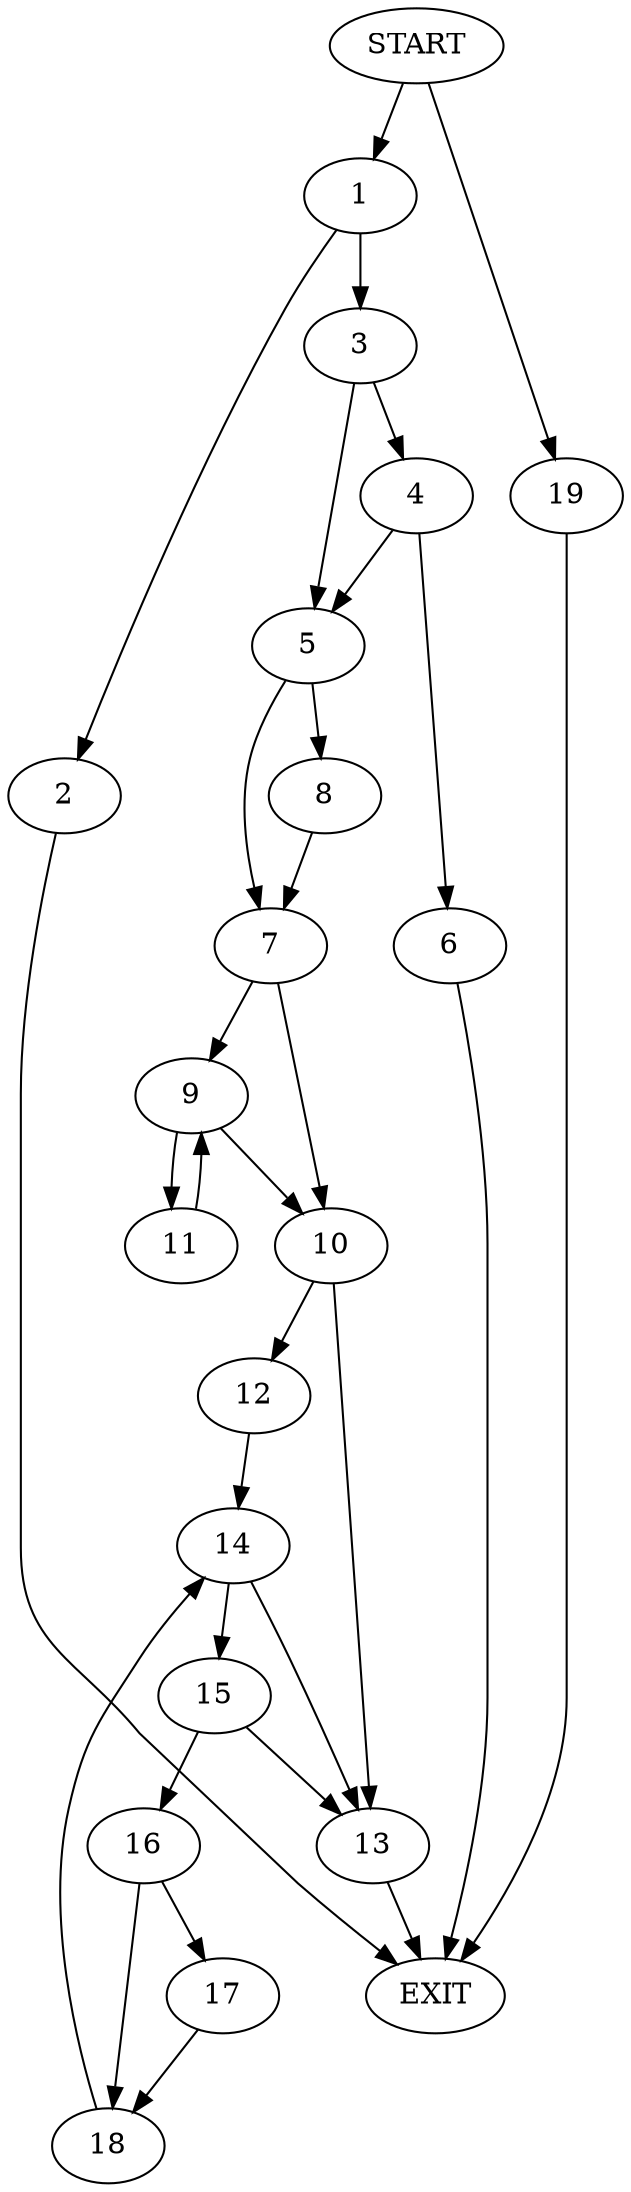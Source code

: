 digraph {
0 [label="START"]
20 [label="EXIT"]
0 -> 1
1 -> 2
1 -> 3
2 -> 20
3 -> 4
3 -> 5
4 -> 6
4 -> 5
5 -> 7
5 -> 8
6 -> 20
7 -> 9
7 -> 10
8 -> 7
9 -> 10
9 -> 11
10 -> 12
10 -> 13
11 -> 9
12 -> 14
13 -> 20
14 -> 15
14 -> 13
15 -> 16
15 -> 13
16 -> 17
16 -> 18
18 -> 14
17 -> 18
0 -> 19
19 -> 20
}
